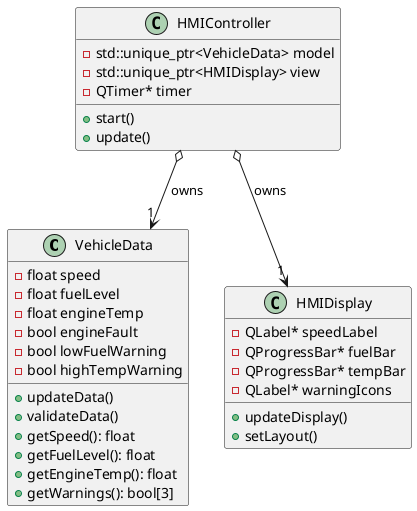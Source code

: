 @startuml HMI_Meter_ClassDiagram

' Model
class VehicleData {
  -float speed
  -float fuelLevel
  -float engineTemp
  -bool engineFault
  -bool lowFuelWarning
  -bool highTempWarning
  +updateData()
  +validateData()
  +getSpeed(): float
  +getFuelLevel(): float
  +getEngineTemp(): float
  +getWarnings(): bool[3]
}

' View
class HMIDisplay {
  -QLabel* speedLabel
  -QProgressBar* fuelBar
  -QProgressBar* tempBar
  -QLabel* warningIcons
  +updateDisplay()
  +setLayout()
}

' Controller
class HMIController {
  -std::unique_ptr<VehicleData> model
  -std::unique_ptr<HMIDisplay> view
  -QTimer* timer
  +start()
  +update()
}

' Relationships
HMIController o--> "1" VehicleData : owns
HMIController o--> "1" HMIDisplay : owns

@enduml